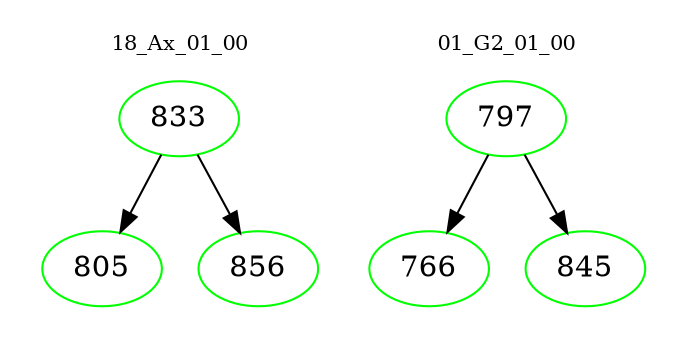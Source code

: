 digraph{
subgraph cluster_0 {
color = white
label = "18_Ax_01_00";
fontsize=10;
T0_833 [label="833", color="green"]
T0_833 -> T0_805 [color="black"]
T0_805 [label="805", color="green"]
T0_833 -> T0_856 [color="black"]
T0_856 [label="856", color="green"]
}
subgraph cluster_1 {
color = white
label = "01_G2_01_00";
fontsize=10;
T1_797 [label="797", color="green"]
T1_797 -> T1_766 [color="black"]
T1_766 [label="766", color="green"]
T1_797 -> T1_845 [color="black"]
T1_845 [label="845", color="green"]
}
}
